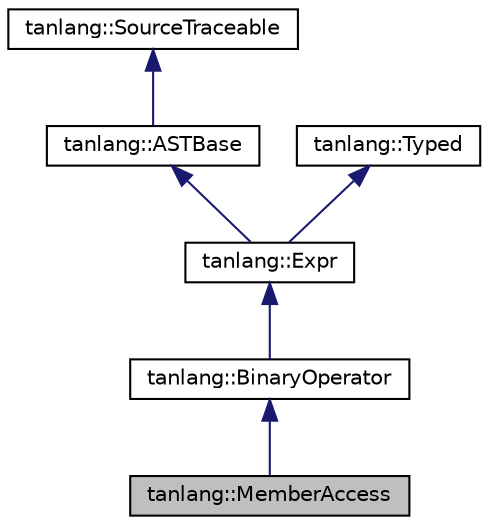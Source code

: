 digraph "tanlang::MemberAccess"
{
 // LATEX_PDF_SIZE
  edge [fontname="Helvetica",fontsize="10",labelfontname="Helvetica",labelfontsize="10"];
  node [fontname="Helvetica",fontsize="10",shape=record];
  Node1 [label="tanlang::MemberAccess",height=0.2,width=0.4,color="black", fillcolor="grey75", style="filled", fontcolor="black",tooltip=" "];
  Node2 -> Node1 [dir="back",color="midnightblue",fontsize="10",style="solid",fontname="Helvetica"];
  Node2 [label="tanlang::BinaryOperator",height=0.2,width=0.4,color="black", fillcolor="white", style="filled",URL="$classtanlang_1_1BinaryOperator.html",tooltip=" "];
  Node3 -> Node2 [dir="back",color="midnightblue",fontsize="10",style="solid",fontname="Helvetica"];
  Node3 [label="tanlang::Expr",height=0.2,width=0.4,color="black", fillcolor="white", style="filled",URL="$classtanlang_1_1Expr.html",tooltip=" "];
  Node4 -> Node3 [dir="back",color="midnightblue",fontsize="10",style="solid",fontname="Helvetica"];
  Node4 [label="tanlang::ASTBase",height=0.2,width=0.4,color="black", fillcolor="white", style="filled",URL="$classtanlang_1_1ASTBase.html",tooltip=" "];
  Node5 -> Node4 [dir="back",color="midnightblue",fontsize="10",style="solid",fontname="Helvetica"];
  Node5 [label="tanlang::SourceTraceable",height=0.2,width=0.4,color="black", fillcolor="white", style="filled",URL="$classtanlang_1_1SourceTraceable.html",tooltip="Represents the nodes that can be traced back to tokens in the source file."];
  Node6 -> Node3 [dir="back",color="midnightblue",fontsize="10",style="solid",fontname="Helvetica"];
  Node6 [label="tanlang::Typed",height=0.2,width=0.4,color="black", fillcolor="white", style="filled",URL="$classtanlang_1_1Typed.html",tooltip="All typed AST nodes should inherit this class."];
}
